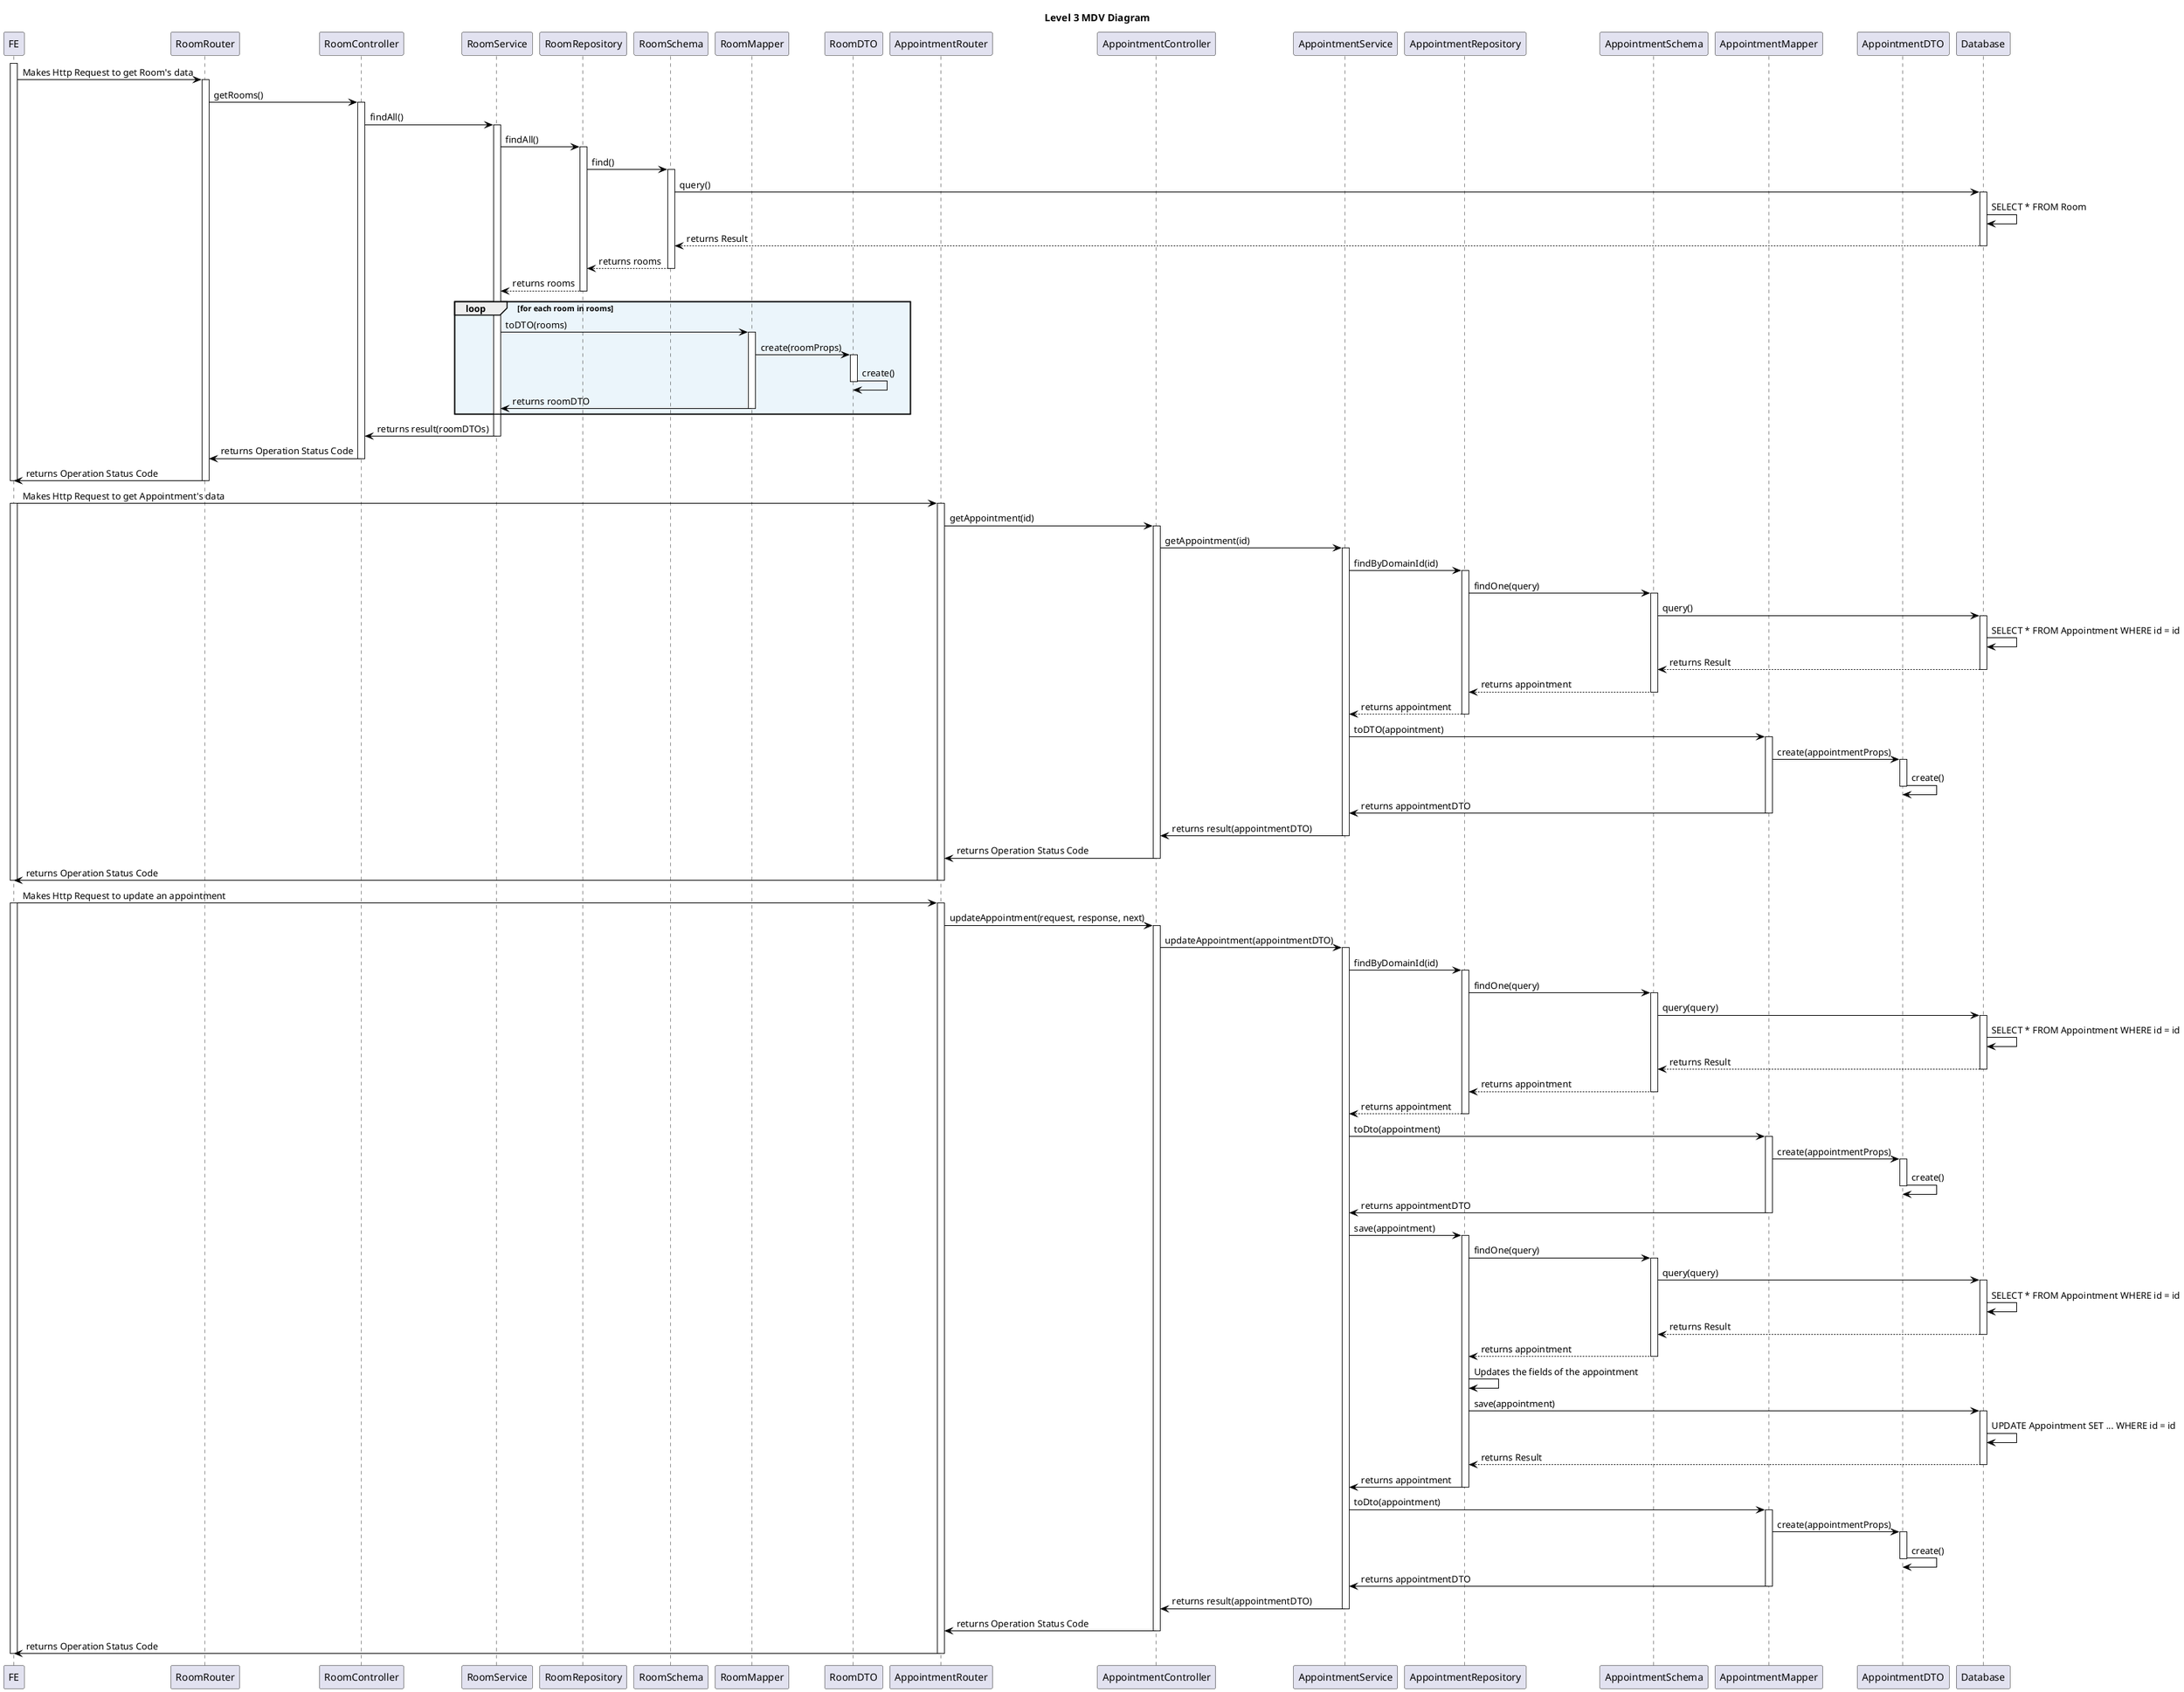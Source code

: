 @startuml level_3_MDV

title Level 3 MDV Diagram

hide empty members
'skinparam Linetype ortho

skinparam class {
    BackgroundColor<<valueObject>> #D6EAF8
    BackgroundColor<<root>> #FDEBD0
    BackgroundColor<<service>> #D1F2EB
    BackgroundColor #UIF9E7
    ArrowColor Black
}

skinparam package {
    BackgroundColor #EBF5FB
}

participant FE as FE
participant "RoomRouter" as RR
participant "RoomController" as RC
participant "RoomService" as RS
participant "RoomRepository" as RRE
participant "RoomSchema" as RSC
participant "RoomMapper" as RM
participant "RoomDTO" as RD
participant "AppointmentRouter" as AR
participant "AppointmentController" as AC
participant "AppointmentService" as AS
participant "AppointmentRepository" as ARP
participant "AppointmentSchema" as ASC
participant "AppointmentMapper" as AM
participant "AppointmentDTO" as AD
participant "Database" as DB


activate FE
FE -> RR: Makes Http Request to get Room's data
activate RR
RR -> RC: getRooms()
activate RC
RC -> RS: findAll()
activate RS
RS -> RRE: findAll()
activate RRE
RRE -> RSC: find()
activate RSC
RSC -> DB: query()
activate DB
DB -> DB: SELECT * FROM Room
DB --> RSC: returns Result
deactivate DB
RSC --> RRE: returns rooms
deactivate RSC
RRE --> RS: returns rooms
deactivate RRE
loop for each room in rooms
    RS -> RM: toDTO(rooms)
    activate RM
    RM -> RD: create(roomProps)
    activate RD
    RD -> RD: create()
    deactivate RD
    RM -> RS: returns roomDTO
    deactivate RM
end
RS -> RC: returns result(roomDTOs)
deactivate RS
RC -> RR: returns Operation Status Code
deactivate RC
RR -> FE: returns Operation Status Code
deactivate RR
deactivate FE

FE -> AR: Makes Http Request to get Appointment's data
activate FE
activate AR
AR -> AC: getAppointment(id)
activate AC
AC -> AS: getAppointment(id)
activate AS
AS -> ARP: findByDomainId(id)
activate ARP
ARP -> ASC: findOne(query)
activate ASC
ASC -> DB: query()
activate DB
DB -> DB: SELECT * FROM Appointment WHERE id = id
DB --> ASC: returns Result
deactivate DB
ASC --> ARP: returns appointment
deactivate ASC
ARP --> AS: returns appointment
deactivate ARP
AS -> AM: toDTO(appointment)
activate AM
AM -> AD: create(appointmentProps)
activate AD
AD -> AD: create()
deactivate AD
AM -> AS: returns appointmentDTO
deactivate AM
AS -> AC: returns result(appointmentDTO)
deactivate AS
AC -> AR: returns Operation Status Code
deactivate AC
AR -> FE: returns Operation Status Code
deactivate AR
deactivate FE

FE -> AR: Makes Http Request to update an appointment
activate FE
activate AR
AR -> AC: updateAppointment(request, response, next)
activate AC
AC -> AS: updateAppointment(appointmentDTO)
activate AS
AS -> ARP: findByDomainId(id)
activate ARP
ARP -> ASC: findOne(query)
activate ASC
ASC -> DB: query(query)
activate DB	
DB -> DB: SELECT * FROM Appointment WHERE id = id
DB --> ASC: returns Result
deactivate DB
ASC --> ARP: returns appointment
deactivate ASC
ARP --> AS: returns appointment
deactivate ARP
AS -> AM: toDto(appointment)
activate AM
AM -> AD: create(appointmentProps)
activate AD
AD -> AD: create()
deactivate AD
AM -> AS: returns appointmentDTO
deactivate AM
AS -> ARP: save(appointment)
activate ARP
ARP -> ASC: findOne(query)
activate ASC
ASC -> DB: query(query)
activate DB
DB -> DB: SELECT * FROM Appointment WHERE id = id
DB --> ASC: returns Result
deactivate DB
ASC --> ARP: returns appointment
deactivate ASC
ARP -> ARP: Updates the fields of the appointment
ARP -> DB: save(appointment)
activate DB
DB -> DB: UPDATE Appointment SET ... WHERE id = id
DB --> ARP: returns Result
deactivate DB
ARP -> AS: returns appointment
deactivate ARP
AS -> AM: toDto(appointment)
activate AM
AM -> AD: create(appointmentProps)
activate AD
AD -> AD: create()
deactivate AD
AM -> AS: returns appointmentDTO
deactivate AM
AS -> AC: returns result(appointmentDTO)
deactivate AS
AC -> AR: returns Operation Status Code
deactivate AC
AR -> FE: returns Operation Status Code
deactivate AR
deactivate FE

@enduml